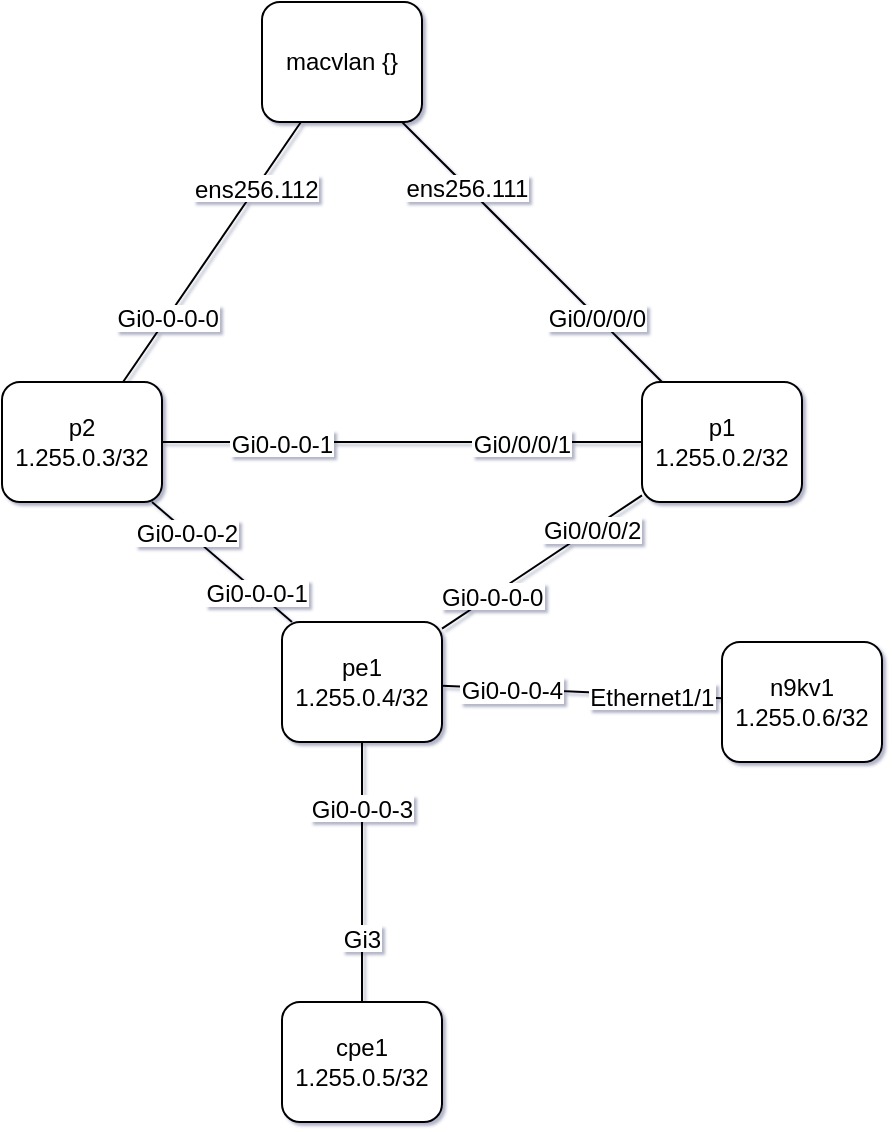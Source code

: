 <mxfile compressed="false">
    <diagram id="Topology" name="Topology">
        <mxGraphModel dx="633" dy="1636" grid="1" gridSize="10" guides="1" tooltips="1" connect="1" arrows="1" fold="1" page="1" pageScale="1" pageWidth="827" pageHeight="1169" math="0" shadow="1">
            <root>
                <mxCell id="0"/>
                <mxCell id="1" parent="0"/>
                <object label="p1 1.255.0.2/32" id="p1">
                    <mxCell style="rounded=1;whiteSpace=wrap;html=1;" parent="1" vertex="1">
                        <mxGeometry x="410" y="80" width="80" height="60" as="geometry"/>
                    </mxCell>
                </object>
                <object label="macvlan {}" id="macvlan">
                    <mxCell style="rounded=1;whiteSpace=wrap;html=1;" parent="1" vertex="1">
                        <mxGeometry x="220" y="-110" width="80" height="60" as="geometry"/>
                    </mxCell>
                </object>
                <object label="" src_label="Gi0/0/0/0" trgt_label="ens256.111" source="p1" target="macvlan" id="98c2c740f6a1b49c9adaff642d7a0878">
                    <mxCell style="endArrow=none;" parent="1" source="p1" target="macvlan" edge="1">
                        <mxGeometry relative="1" as="geometry"/>
                    </mxCell>
                </object>
                <mxCell id="98c2c740f6a1b49c9adaff642d7a0878-src" value="Gi0/0/0/0" style="labelBackgroundColor=#ffffff;;" parent="98c2c740f6a1b49c9adaff642d7a0878" vertex="1" connectable="0">
                    <mxGeometry x="-0.5" relative="1" as="geometry">
                        <mxPoint as="offset"/>
                    </mxGeometry>
                </mxCell>
                <mxCell id="98c2c740f6a1b49c9adaff642d7a0878-trgt" value="ens256.111" style="labelBackgroundColor=#ffffff;;" parent="98c2c740f6a1b49c9adaff642d7a0878" vertex="1" connectable="0">
                    <mxGeometry x="0.5" relative="-1" as="geometry">
                        <mxPoint as="offset"/>
                    </mxGeometry>
                </mxCell>
                <object label="p2 1.255.0.3/32" id="p2">
                    <mxCell style="rounded=1;whiteSpace=wrap;html=1;" parent="1" vertex="1">
                        <mxGeometry x="90" y="80" width="80" height="60" as="geometry"/>
                    </mxCell>
                </object>
                <object label="" src_label="Gi0-0-0-0" trgt_label="ens256.112" source="p2" target="macvlan" id="9be69927715aade5762de81c5b7b0865">
                    <mxCell style="endArrow=none;" parent="1" source="p2" target="macvlan" edge="1">
                        <mxGeometry relative="1" as="geometry"/>
                    </mxCell>
                </object>
                <mxCell id="9be69927715aade5762de81c5b7b0865-src" value="Gi0-0-0-0" style="labelBackgroundColor=#ffffff;;" parent="9be69927715aade5762de81c5b7b0865" vertex="1" connectable="0">
                    <mxGeometry x="-0.5" relative="1" as="geometry">
                        <mxPoint as="offset"/>
                    </mxGeometry>
                </mxCell>
                <mxCell id="9be69927715aade5762de81c5b7b0865-trgt" value="ens256.112" style="labelBackgroundColor=#ffffff;;" parent="9be69927715aade5762de81c5b7b0865" vertex="1" connectable="0">
                    <mxGeometry x="0.5" relative="-1" as="geometry">
                        <mxPoint as="offset"/>
                    </mxGeometry>
                </mxCell>
                <object label="" src_label="Gi0/0/0/1" trgt_label="Gi0-0-0-1" source="p1" target="p2" id="e9067e8ab555bc2be04cd6e1b6c7eb32">
                    <mxCell style="endArrow=none;" parent="1" source="p1" target="p2" edge="1">
                        <mxGeometry relative="1" as="geometry"/>
                    </mxCell>
                </object>
                <mxCell id="e9067e8ab555bc2be04cd6e1b6c7eb32-src" value="Gi0/0/0/1" style="labelBackgroundColor=#ffffff;;" parent="e9067e8ab555bc2be04cd6e1b6c7eb32" vertex="1" connectable="0">
                    <mxGeometry x="-0.5" relative="1" as="geometry">
                        <mxPoint as="offset"/>
                    </mxGeometry>
                </mxCell>
                <mxCell id="e9067e8ab555bc2be04cd6e1b6c7eb32-trgt" value="Gi0-0-0-1" style="labelBackgroundColor=#ffffff;;" parent="e9067e8ab555bc2be04cd6e1b6c7eb32" vertex="1" connectable="0">
                    <mxGeometry x="0.5" relative="-1" as="geometry">
                        <mxPoint as="offset"/>
                    </mxGeometry>
                </mxCell>
                <object label="pe1 1.255.0.4/32" id="pe1">
                    <mxCell style="rounded=1;whiteSpace=wrap;html=1;" parent="1" vertex="1">
                        <mxGeometry x="230" y="200" width="80" height="60" as="geometry"/>
                    </mxCell>
                </object>
                <object label="" src_label="Gi0/0/0/2" trgt_label="Gi0-0-0-0" source="p1" target="pe1" id="9ddbe0b5858c8935842dc615d04e65fd">
                    <mxCell style="endArrow=none;" parent="1" source="p1" target="pe1" edge="1">
                        <mxGeometry relative="1" as="geometry"/>
                    </mxCell>
                </object>
                <mxCell id="9ddbe0b5858c8935842dc615d04e65fd-src" value="Gi0/0/0/2" style="labelBackgroundColor=#ffffff;;" parent="9ddbe0b5858c8935842dc615d04e65fd" vertex="1" connectable="0">
                    <mxGeometry x="-0.5" relative="1" as="geometry">
                        <mxPoint as="offset"/>
                    </mxGeometry>
                </mxCell>
                <mxCell id="9ddbe0b5858c8935842dc615d04e65fd-trgt" value="Gi0-0-0-0" style="labelBackgroundColor=#ffffff;;" parent="9ddbe0b5858c8935842dc615d04e65fd" vertex="1" connectable="0">
                    <mxGeometry x="0.5" relative="-1" as="geometry">
                        <mxPoint as="offset"/>
                    </mxGeometry>
                </mxCell>
                <object label="" src_label="Gi0-0-0-2" trgt_label="Gi0-0-0-1" source="p2" target="pe1" id="3a3ef6235587b8000ed7a43fb8aaeaab">
                    <mxCell style="endArrow=none;" parent="1" source="p2" target="pe1" edge="1">
                        <mxGeometry relative="1" as="geometry"/>
                    </mxCell>
                </object>
                <mxCell id="3a3ef6235587b8000ed7a43fb8aaeaab-src" value="Gi0-0-0-2" style="labelBackgroundColor=#ffffff;;" parent="3a3ef6235587b8000ed7a43fb8aaeaab" vertex="1" connectable="0">
                    <mxGeometry x="-0.5" relative="1" as="geometry">
                        <mxPoint as="offset"/>
                    </mxGeometry>
                </mxCell>
                <mxCell id="3a3ef6235587b8000ed7a43fb8aaeaab-trgt" value="Gi0-0-0-1" style="labelBackgroundColor=#ffffff;;" parent="3a3ef6235587b8000ed7a43fb8aaeaab" vertex="1" connectable="0">
                    <mxGeometry x="0.5" relative="-1" as="geometry">
                        <mxPoint as="offset"/>
                    </mxGeometry>
                </mxCell>
                <object label="cpe1 1.255.0.5/32" id="cpe1">
                    <mxCell style="rounded=1;whiteSpace=wrap;html=1;" parent="1" vertex="1">
                        <mxGeometry x="230" y="390" width="80" height="60" as="geometry"/>
                    </mxCell>
                </object>
                <object label="" src_label="Gi0-0-0-2" trgt_label="Gi2" source="pe1" target="cpe1" id="ece266b6beffb722fdd0ee24c39e62bc">
                    <mxCell style="endArrow=none;" parent="1" source="pe1" target="cpe1" edge="1">
                        <mxGeometry relative="1" as="geometry"/>
                    </mxCell>
                </object>
                <mxCell id="ece266b6beffb722fdd0ee24c39e62bc-src" value="Gi0-0-0-2" style="labelBackgroundColor=#ffffff;;" parent="ece266b6beffb722fdd0ee24c39e62bc" vertex="1" connectable="0">
                    <mxGeometry x="-0.5" relative="1" as="geometry">
                        <mxPoint as="offset"/>
                    </mxGeometry>
                </mxCell>
                <mxCell id="ece266b6beffb722fdd0ee24c39e62bc-trgt" value="Gi2" style="labelBackgroundColor=#ffffff;;" parent="ece266b6beffb722fdd0ee24c39e62bc" vertex="1" connectable="0">
                    <mxGeometry x="0.5" relative="-1" as="geometry">
                        <mxPoint as="offset"/>
                    </mxGeometry>
                </mxCell>
                <object label="" src_label="Gi0-0-0-3" trgt_label="Gi3" source="pe1" target="cpe1" id="f1a668c772e625629df611925295c11b">
                    <mxCell style="endArrow=none;" parent="1" source="pe1" target="cpe1" edge="1">
                        <mxGeometry relative="1" as="geometry"/>
                    </mxCell>
                </object>
                <mxCell id="f1a668c772e625629df611925295c11b-src" value="Gi0-0-0-3" style="labelBackgroundColor=#ffffff;;" parent="f1a668c772e625629df611925295c11b" vertex="1" connectable="0">
                    <mxGeometry x="-0.5" relative="1" as="geometry">
                        <mxPoint as="offset"/>
                    </mxGeometry>
                </mxCell>
                <mxCell id="f1a668c772e625629df611925295c11b-trgt" value="Gi3" style="labelBackgroundColor=#ffffff;;" parent="f1a668c772e625629df611925295c11b" vertex="1" connectable="0">
                    <mxGeometry x="0.5" relative="-1" as="geometry">
                        <mxPoint as="offset"/>
                    </mxGeometry>
                </mxCell>
                <object label="n9kv1 1.255.0.6/32" id="n9kv1">
                    <mxCell style="rounded=1;whiteSpace=wrap;html=1;" parent="1" vertex="1">
                        <mxGeometry x="450" y="210" width="80" height="60" as="geometry"/>
                    </mxCell>
                </object>
                <object label="" src_label="Gi0-0-0-4" trgt_label="Ethernet1/1" source="pe1" target="n9kv1" id="474902778a48380fdede0d574a071d05">
                    <mxCell style="endArrow=none;" parent="1" source="pe1" target="n9kv1" edge="1">
                        <mxGeometry relative="1" as="geometry"/>
                    </mxCell>
                </object>
                <mxCell id="474902778a48380fdede0d574a071d05-src" value="Gi0-0-0-4" style="labelBackgroundColor=#ffffff;;" parent="474902778a48380fdede0d574a071d05" vertex="1" connectable="0">
                    <mxGeometry x="-0.5" relative="1" as="geometry">
                        <mxPoint as="offset"/>
                    </mxGeometry>
                </mxCell>
                <mxCell id="474902778a48380fdede0d574a071d05-trgt" value="Ethernet1/1" style="labelBackgroundColor=#ffffff;;" parent="474902778a48380fdede0d574a071d05" vertex="1" connectable="0">
                    <mxGeometry x="0.5" relative="-1" as="geometry">
                        <mxPoint as="offset"/>
                    </mxGeometry>
                </mxCell>
            </root>
        </mxGraphModel>
    </diagram>
</mxfile>
